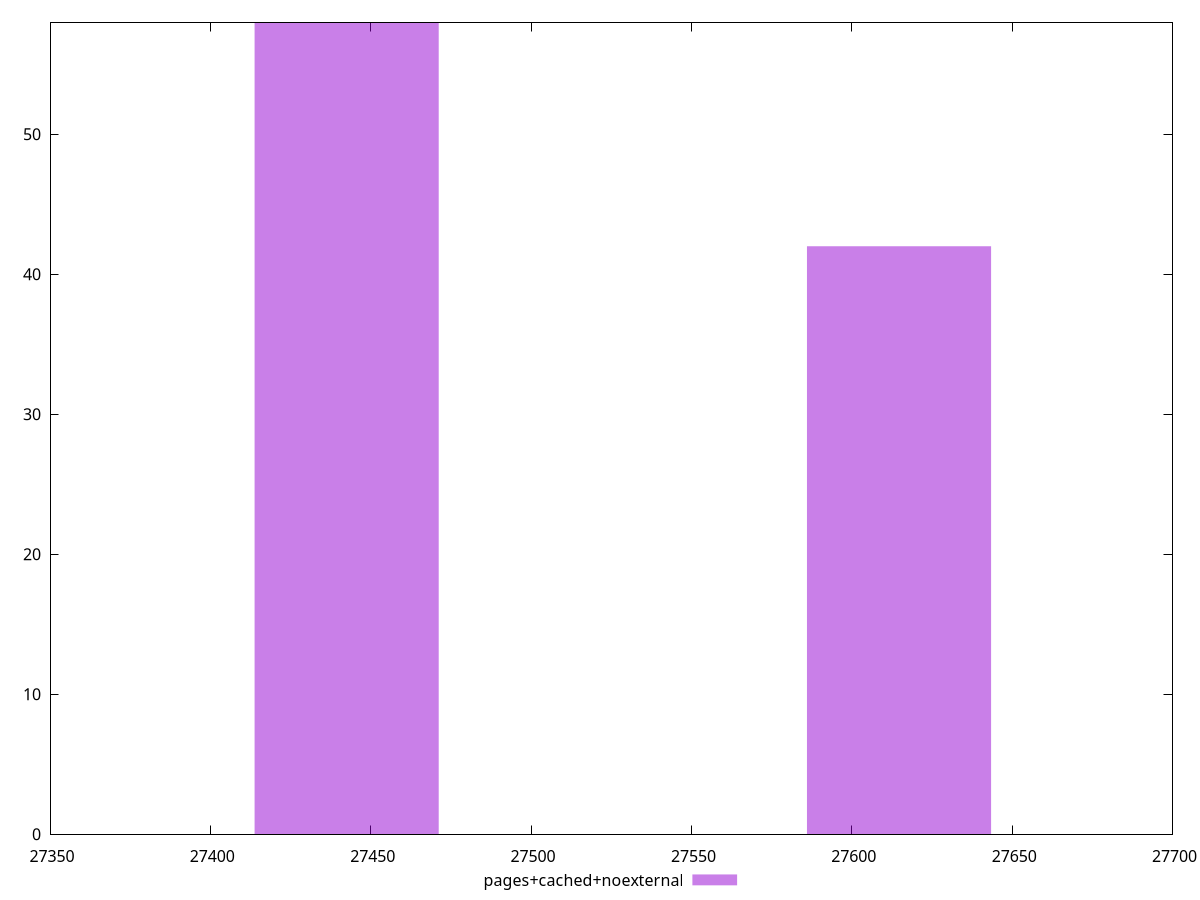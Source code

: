 $_pagesCachedNoexternal <<EOF
27442.497706831287 58
27614.730956037343 42
EOF
set key outside below
set terminal pngcairo
set output "report_00005_2020-11-02T22-26-11.212Z/uses-webp-images/pages+cached+noexternal//raw_hist.png"
set yrange [0:58]
set boxwidth 57.411083068684704
set style fill transparent solid 0.5 noborder
plot $_pagesCachedNoexternal title "pages+cached+noexternal" with boxes ,